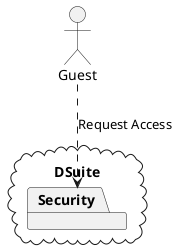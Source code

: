 @startuml

actor Guest

cloud "DSuite" {

  package Security {
   
  }

}

Guest .down.> Security : Request Access

@enduml
